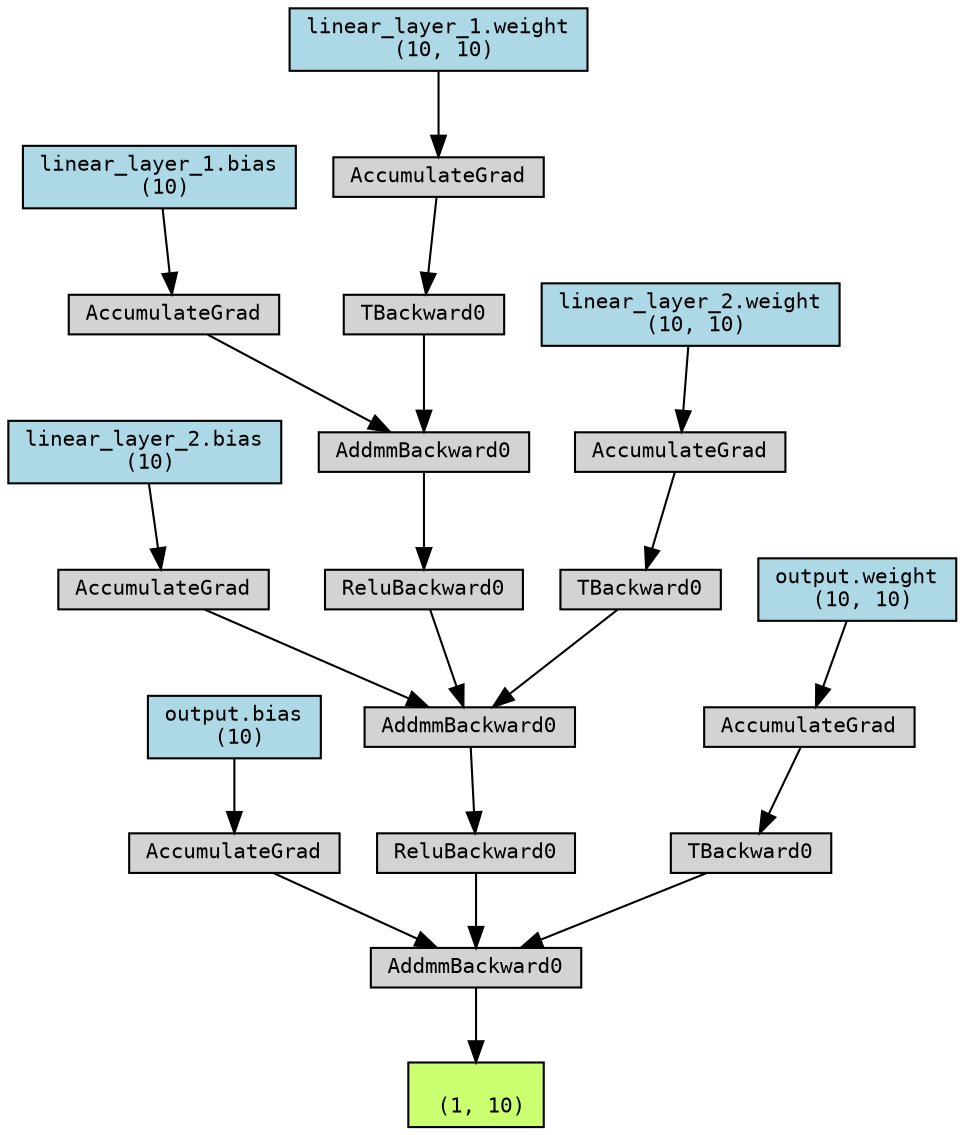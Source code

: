 digraph {
	graph [size="12,12"]
	node [align=left fontname=monospace fontsize=10 height=0.2 ranksep=0.1 shape=box style=filled]
	2501231843888 [label="
 (1, 10)" fillcolor=darkolivegreen1]
	2501231673296 [label=AddmmBackward0]
	2501231668064 -> 2501231673296
	2501231840144 [label="output.bias
 (10)" fillcolor=lightblue]
	2501231840144 -> 2501231668064
	2501231668064 [label=AccumulateGrad]
	2501231660720 -> 2501231673296
	2501231660720 [label=ReluBackward0]
	2501231658752 -> 2501231660720
	2501231658752 [label=AddmmBackward0]
	2501231673200 -> 2501231658752
	2501231453264 [label="linear_layer_2.bias
 (10)" fillcolor=lightblue]
	2501231453264 -> 2501231673200
	2501231673200 [label=AccumulateGrad]
	2501231660048 -> 2501231658752
	2501231660048 [label=ReluBackward0]
	2501231673056 -> 2501231660048
	2501231673056 [label=AddmmBackward0]
	2501231672720 -> 2501231673056
	2501231456624 [label="linear_layer_1.bias
 (10)" fillcolor=lightblue]
	2501231456624 -> 2501231672720
	2501231672720 [label=AccumulateGrad]
	2501231659088 -> 2501231673056
	2501231659088 [label=TBackward0]
	2501231672672 -> 2501231659088
	2501231501936 [label="linear_layer_1.weight
 (10, 10)" fillcolor=lightblue]
	2501231501936 -> 2501231672672
	2501231672672 [label=AccumulateGrad]
	2501231660096 -> 2501231658752
	2501231660096 [label=TBackward0]
	2501231664656 -> 2501231660096
	2501231453168 [label="linear_layer_2.weight
 (10, 10)" fillcolor=lightblue]
	2501231453168 -> 2501231664656
	2501231664656 [label=AccumulateGrad]
	2501231672960 -> 2501231673296
	2501231672960 [label=TBackward0]
	2501231659952 -> 2501231672960
	2501231839952 [label="output.weight
 (10, 10)" fillcolor=lightblue]
	2501231839952 -> 2501231659952
	2501231659952 [label=AccumulateGrad]
	2501231673296 -> 2501231843888
}

